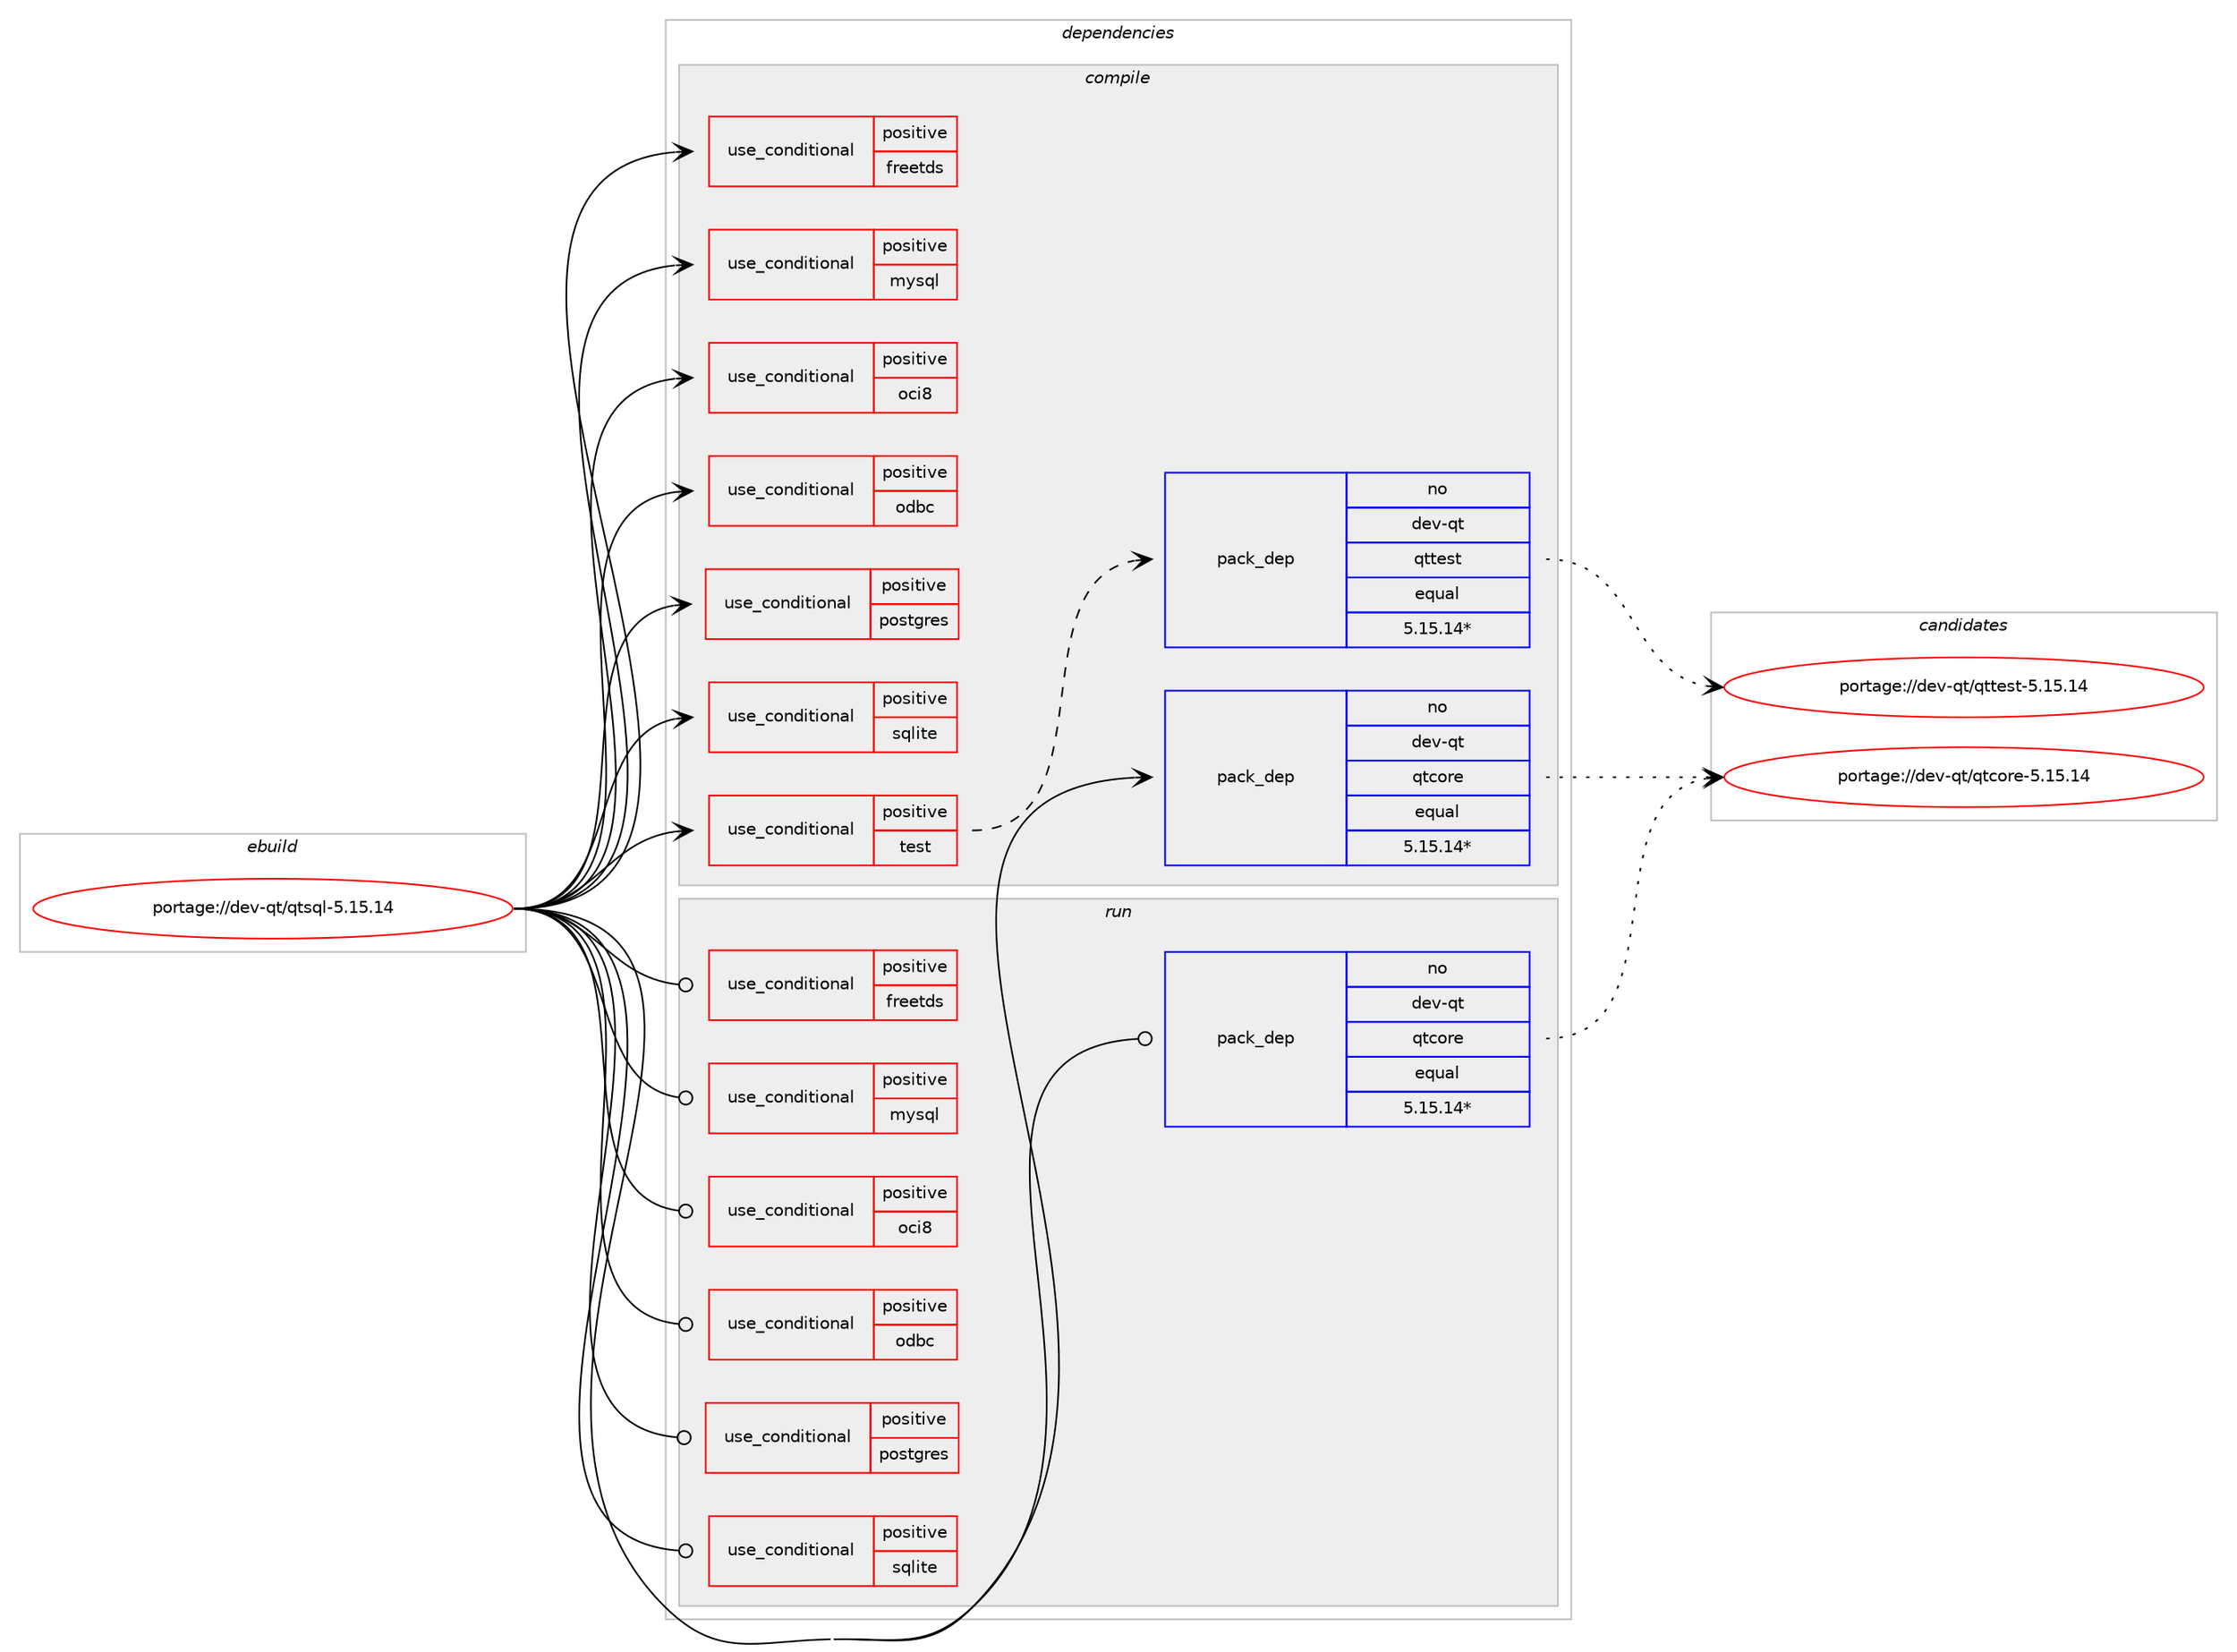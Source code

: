 digraph prolog {

# *************
# Graph options
# *************

newrank=true;
concentrate=true;
compound=true;
graph [rankdir=LR,fontname=Helvetica,fontsize=10,ranksep=1.5];#, ranksep=2.5, nodesep=0.2];
edge  [arrowhead=vee];
node  [fontname=Helvetica,fontsize=10];

# **********
# The ebuild
# **********

subgraph cluster_leftcol {
color=gray;
rank=same;
label=<<i>ebuild</i>>;
id [label="portage://dev-qt/qtsql-5.15.14", color=red, width=4, href="../dev-qt/qtsql-5.15.14.svg"];
}

# ****************
# The dependencies
# ****************

subgraph cluster_midcol {
color=gray;
label=<<i>dependencies</i>>;
subgraph cluster_compile {
fillcolor="#eeeeee";
style=filled;
label=<<i>compile</i>>;
subgraph cond41074 {
dependency86331 [label=<<TABLE BORDER="0" CELLBORDER="1" CELLSPACING="0" CELLPADDING="4"><TR><TD ROWSPAN="3" CELLPADDING="10">use_conditional</TD></TR><TR><TD>positive</TD></TR><TR><TD>freetds</TD></TR></TABLE>>, shape=none, color=red];
# *** BEGIN UNKNOWN DEPENDENCY TYPE (TODO) ***
# dependency86331 -> package_dependency(portage://dev-qt/qtsql-5.15.14,install,no,dev-db,freetds,none,[,,],[],[])
# *** END UNKNOWN DEPENDENCY TYPE (TODO) ***

}
id:e -> dependency86331:w [weight=20,style="solid",arrowhead="vee"];
subgraph cond41075 {
dependency86332 [label=<<TABLE BORDER="0" CELLBORDER="1" CELLSPACING="0" CELLPADDING="4"><TR><TD ROWSPAN="3" CELLPADDING="10">use_conditional</TD></TR><TR><TD>positive</TD></TR><TR><TD>mysql</TD></TR></TABLE>>, shape=none, color=red];
# *** BEGIN UNKNOWN DEPENDENCY TYPE (TODO) ***
# dependency86332 -> package_dependency(portage://dev-qt/qtsql-5.15.14,install,no,dev-db,mysql-connector-c,none,[,,],any_same_slot,[])
# *** END UNKNOWN DEPENDENCY TYPE (TODO) ***

}
id:e -> dependency86332:w [weight=20,style="solid",arrowhead="vee"];
subgraph cond41076 {
dependency86333 [label=<<TABLE BORDER="0" CELLBORDER="1" CELLSPACING="0" CELLPADDING="4"><TR><TD ROWSPAN="3" CELLPADDING="10">use_conditional</TD></TR><TR><TD>positive</TD></TR><TR><TD>oci8</TD></TR></TABLE>>, shape=none, color=red];
# *** BEGIN UNKNOWN DEPENDENCY TYPE (TODO) ***
# dependency86333 -> package_dependency(portage://dev-qt/qtsql-5.15.14,install,no,dev-db,oracle-instantclient,none,[,,],any_same_slot,[use(enable(sdk),none)])
# *** END UNKNOWN DEPENDENCY TYPE (TODO) ***

}
id:e -> dependency86333:w [weight=20,style="solid",arrowhead="vee"];
subgraph cond41077 {
dependency86334 [label=<<TABLE BORDER="0" CELLBORDER="1" CELLSPACING="0" CELLPADDING="4"><TR><TD ROWSPAN="3" CELLPADDING="10">use_conditional</TD></TR><TR><TD>positive</TD></TR><TR><TD>odbc</TD></TR></TABLE>>, shape=none, color=red];
# *** BEGIN UNKNOWN DEPENDENCY TYPE (TODO) ***
# dependency86334 -> package_dependency(portage://dev-qt/qtsql-5.15.14,install,no,dev-db,unixODBC,none,[,,],[],[])
# *** END UNKNOWN DEPENDENCY TYPE (TODO) ***

}
id:e -> dependency86334:w [weight=20,style="solid",arrowhead="vee"];
subgraph cond41078 {
dependency86335 [label=<<TABLE BORDER="0" CELLBORDER="1" CELLSPACING="0" CELLPADDING="4"><TR><TD ROWSPAN="3" CELLPADDING="10">use_conditional</TD></TR><TR><TD>positive</TD></TR><TR><TD>postgres</TD></TR></TABLE>>, shape=none, color=red];
# *** BEGIN UNKNOWN DEPENDENCY TYPE (TODO) ***
# dependency86335 -> package_dependency(portage://dev-qt/qtsql-5.15.14,install,no,dev-db,postgresql,none,[,,],any_different_slot,[])
# *** END UNKNOWN DEPENDENCY TYPE (TODO) ***

}
id:e -> dependency86335:w [weight=20,style="solid",arrowhead="vee"];
subgraph cond41079 {
dependency86336 [label=<<TABLE BORDER="0" CELLBORDER="1" CELLSPACING="0" CELLPADDING="4"><TR><TD ROWSPAN="3" CELLPADDING="10">use_conditional</TD></TR><TR><TD>positive</TD></TR><TR><TD>sqlite</TD></TR></TABLE>>, shape=none, color=red];
# *** BEGIN UNKNOWN DEPENDENCY TYPE (TODO) ***
# dependency86336 -> package_dependency(portage://dev-qt/qtsql-5.15.14,install,no,dev-db,sqlite,none,[,,],[slot(3)],[])
# *** END UNKNOWN DEPENDENCY TYPE (TODO) ***

}
id:e -> dependency86336:w [weight=20,style="solid",arrowhead="vee"];
subgraph cond41080 {
dependency86337 [label=<<TABLE BORDER="0" CELLBORDER="1" CELLSPACING="0" CELLPADDING="4"><TR><TD ROWSPAN="3" CELLPADDING="10">use_conditional</TD></TR><TR><TD>positive</TD></TR><TR><TD>test</TD></TR></TABLE>>, shape=none, color=red];
subgraph pack44017 {
dependency86338 [label=<<TABLE BORDER="0" CELLBORDER="1" CELLSPACING="0" CELLPADDING="4" WIDTH="220"><TR><TD ROWSPAN="6" CELLPADDING="30">pack_dep</TD></TR><TR><TD WIDTH="110">no</TD></TR><TR><TD>dev-qt</TD></TR><TR><TD>qttest</TD></TR><TR><TD>equal</TD></TR><TR><TD>5.15.14*</TD></TR></TABLE>>, shape=none, color=blue];
}
dependency86337:e -> dependency86338:w [weight=20,style="dashed",arrowhead="vee"];
}
id:e -> dependency86337:w [weight=20,style="solid",arrowhead="vee"];
subgraph pack44018 {
dependency86339 [label=<<TABLE BORDER="0" CELLBORDER="1" CELLSPACING="0" CELLPADDING="4" WIDTH="220"><TR><TD ROWSPAN="6" CELLPADDING="30">pack_dep</TD></TR><TR><TD WIDTH="110">no</TD></TR><TR><TD>dev-qt</TD></TR><TR><TD>qtcore</TD></TR><TR><TD>equal</TD></TR><TR><TD>5.15.14*</TD></TR></TABLE>>, shape=none, color=blue];
}
id:e -> dependency86339:w [weight=20,style="solid",arrowhead="vee"];
}
subgraph cluster_compileandrun {
fillcolor="#eeeeee";
style=filled;
label=<<i>compile and run</i>>;
}
subgraph cluster_run {
fillcolor="#eeeeee";
style=filled;
label=<<i>run</i>>;
subgraph cond41081 {
dependency86340 [label=<<TABLE BORDER="0" CELLBORDER="1" CELLSPACING="0" CELLPADDING="4"><TR><TD ROWSPAN="3" CELLPADDING="10">use_conditional</TD></TR><TR><TD>positive</TD></TR><TR><TD>freetds</TD></TR></TABLE>>, shape=none, color=red];
# *** BEGIN UNKNOWN DEPENDENCY TYPE (TODO) ***
# dependency86340 -> package_dependency(portage://dev-qt/qtsql-5.15.14,run,no,dev-db,freetds,none,[,,],[],[])
# *** END UNKNOWN DEPENDENCY TYPE (TODO) ***

}
id:e -> dependency86340:w [weight=20,style="solid",arrowhead="odot"];
subgraph cond41082 {
dependency86341 [label=<<TABLE BORDER="0" CELLBORDER="1" CELLSPACING="0" CELLPADDING="4"><TR><TD ROWSPAN="3" CELLPADDING="10">use_conditional</TD></TR><TR><TD>positive</TD></TR><TR><TD>mysql</TD></TR></TABLE>>, shape=none, color=red];
# *** BEGIN UNKNOWN DEPENDENCY TYPE (TODO) ***
# dependency86341 -> package_dependency(portage://dev-qt/qtsql-5.15.14,run,no,dev-db,mysql-connector-c,none,[,,],any_same_slot,[])
# *** END UNKNOWN DEPENDENCY TYPE (TODO) ***

}
id:e -> dependency86341:w [weight=20,style="solid",arrowhead="odot"];
subgraph cond41083 {
dependency86342 [label=<<TABLE BORDER="0" CELLBORDER="1" CELLSPACING="0" CELLPADDING="4"><TR><TD ROWSPAN="3" CELLPADDING="10">use_conditional</TD></TR><TR><TD>positive</TD></TR><TR><TD>oci8</TD></TR></TABLE>>, shape=none, color=red];
# *** BEGIN UNKNOWN DEPENDENCY TYPE (TODO) ***
# dependency86342 -> package_dependency(portage://dev-qt/qtsql-5.15.14,run,no,dev-db,oracle-instantclient,none,[,,],any_same_slot,[use(enable(sdk),none)])
# *** END UNKNOWN DEPENDENCY TYPE (TODO) ***

}
id:e -> dependency86342:w [weight=20,style="solid",arrowhead="odot"];
subgraph cond41084 {
dependency86343 [label=<<TABLE BORDER="0" CELLBORDER="1" CELLSPACING="0" CELLPADDING="4"><TR><TD ROWSPAN="3" CELLPADDING="10">use_conditional</TD></TR><TR><TD>positive</TD></TR><TR><TD>odbc</TD></TR></TABLE>>, shape=none, color=red];
# *** BEGIN UNKNOWN DEPENDENCY TYPE (TODO) ***
# dependency86343 -> package_dependency(portage://dev-qt/qtsql-5.15.14,run,no,dev-db,unixODBC,none,[,,],[],[])
# *** END UNKNOWN DEPENDENCY TYPE (TODO) ***

}
id:e -> dependency86343:w [weight=20,style="solid",arrowhead="odot"];
subgraph cond41085 {
dependency86344 [label=<<TABLE BORDER="0" CELLBORDER="1" CELLSPACING="0" CELLPADDING="4"><TR><TD ROWSPAN="3" CELLPADDING="10">use_conditional</TD></TR><TR><TD>positive</TD></TR><TR><TD>postgres</TD></TR></TABLE>>, shape=none, color=red];
# *** BEGIN UNKNOWN DEPENDENCY TYPE (TODO) ***
# dependency86344 -> package_dependency(portage://dev-qt/qtsql-5.15.14,run,no,dev-db,postgresql,none,[,,],any_different_slot,[])
# *** END UNKNOWN DEPENDENCY TYPE (TODO) ***

}
id:e -> dependency86344:w [weight=20,style="solid",arrowhead="odot"];
subgraph cond41086 {
dependency86345 [label=<<TABLE BORDER="0" CELLBORDER="1" CELLSPACING="0" CELLPADDING="4"><TR><TD ROWSPAN="3" CELLPADDING="10">use_conditional</TD></TR><TR><TD>positive</TD></TR><TR><TD>sqlite</TD></TR></TABLE>>, shape=none, color=red];
# *** BEGIN UNKNOWN DEPENDENCY TYPE (TODO) ***
# dependency86345 -> package_dependency(portage://dev-qt/qtsql-5.15.14,run,no,dev-db,sqlite,none,[,,],[slot(3)],[])
# *** END UNKNOWN DEPENDENCY TYPE (TODO) ***

}
id:e -> dependency86345:w [weight=20,style="solid",arrowhead="odot"];
subgraph pack44019 {
dependency86346 [label=<<TABLE BORDER="0" CELLBORDER="1" CELLSPACING="0" CELLPADDING="4" WIDTH="220"><TR><TD ROWSPAN="6" CELLPADDING="30">pack_dep</TD></TR><TR><TD WIDTH="110">no</TD></TR><TR><TD>dev-qt</TD></TR><TR><TD>qtcore</TD></TR><TR><TD>equal</TD></TR><TR><TD>5.15.14*</TD></TR></TABLE>>, shape=none, color=blue];
}
id:e -> dependency86346:w [weight=20,style="solid",arrowhead="odot"];
}
}

# **************
# The candidates
# **************

subgraph cluster_choices {
rank=same;
color=gray;
label=<<i>candidates</i>>;

subgraph choice44017 {
color=black;
nodesep=1;
choice10010111845113116471131161161011151164553464953464952 [label="portage://dev-qt/qttest-5.15.14", color=red, width=4,href="../dev-qt/qttest-5.15.14.svg"];
dependency86338:e -> choice10010111845113116471131161161011151164553464953464952:w [style=dotted,weight="100"];
}
subgraph choice44018 {
color=black;
nodesep=1;
choice1001011184511311647113116991111141014553464953464952 [label="portage://dev-qt/qtcore-5.15.14", color=red, width=4,href="../dev-qt/qtcore-5.15.14.svg"];
dependency86339:e -> choice1001011184511311647113116991111141014553464953464952:w [style=dotted,weight="100"];
}
subgraph choice44019 {
color=black;
nodesep=1;
choice1001011184511311647113116991111141014553464953464952 [label="portage://dev-qt/qtcore-5.15.14", color=red, width=4,href="../dev-qt/qtcore-5.15.14.svg"];
dependency86346:e -> choice1001011184511311647113116991111141014553464953464952:w [style=dotted,weight="100"];
}
}

}
